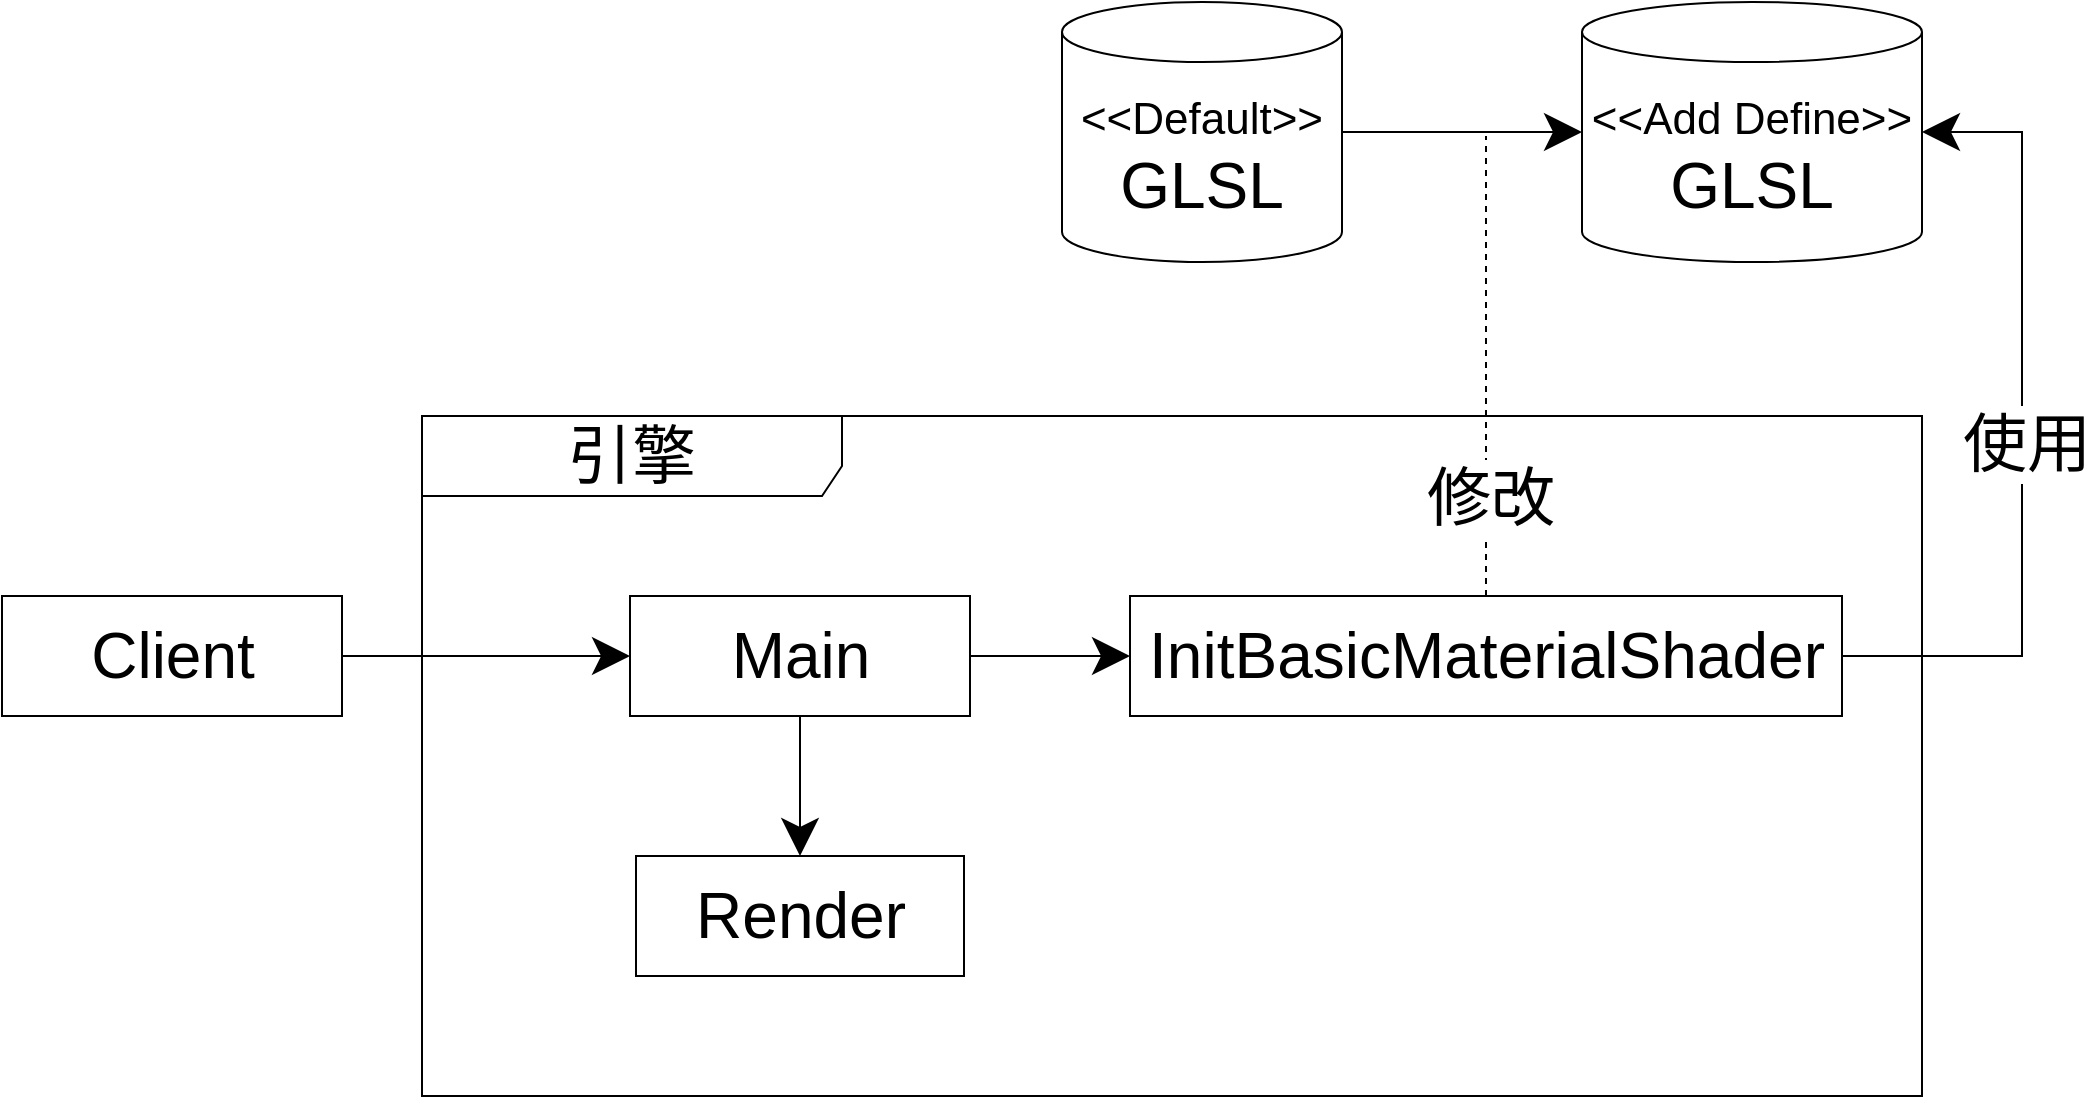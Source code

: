 <mxfile version="14.6.13" type="device"><diagram id="aFtpn4q2CuxT0qsXSHBK" name="第 1 页"><mxGraphModel dx="1580" dy="1217" grid="1" gridSize="10" guides="1" tooltips="1" connect="1" arrows="1" fold="1" page="1" pageScale="1" pageWidth="827" pageHeight="1169" math="0" shadow="0"><root><mxCell id="0"/><mxCell id="1" parent="0"/><mxCell id="fDbQfsbFCh6529b2uhR8-13" value="&lt;font style=&quot;font-size: 32px&quot;&gt;引擎&lt;/font&gt;" style="shape=umlFrame;whiteSpace=wrap;html=1;width=210;height=40;fontSize=32;" vertex="1" parent="1"><mxGeometry x="590" y="900" width="750" height="340" as="geometry"/></mxCell><mxCell id="fDbQfsbFCh6529b2uhR8-1" value="" style="edgeStyle=orthogonalEdgeStyle;rounded=0;orthogonalLoop=1;jettySize=auto;html=1;startSize=16;endSize=16;exitX=1;exitY=0.5;exitDx=0;exitDy=0;" edge="1" source="fDbQfsbFCh6529b2uhR8-2" parent="1"><mxGeometry relative="1" as="geometry"><mxPoint x="694" y="1020" as="targetPoint"/><mxPoint x="614" y="1020" as="sourcePoint"/></mxGeometry></mxCell><mxCell id="fDbQfsbFCh6529b2uhR8-2" value="Client" style="html=1;fontSize=32;" vertex="1" parent="1"><mxGeometry x="380" y="990.0" width="170" height="60" as="geometry"/></mxCell><mxCell id="fDbQfsbFCh6529b2uhR8-14" style="edgeStyle=orthogonalEdgeStyle;rounded=0;orthogonalLoop=1;jettySize=auto;html=1;entryX=0;entryY=0.5;entryDx=0;entryDy=0;entryPerimeter=0;endSize=16;startSize=16;" edge="1" parent="1" source="fDbQfsbFCh6529b2uhR8-5" target="fDbQfsbFCh6529b2uhR8-7"><mxGeometry relative="1" as="geometry"/></mxCell><mxCell id="fDbQfsbFCh6529b2uhR8-5" value="&lt;font&gt;&lt;font style=&quot;font-size: 22px&quot;&gt;&amp;lt;&amp;lt;Default&amp;gt;&amp;gt;&lt;/font&gt;&lt;br&gt;&lt;span style=&quot;font-size: 32px&quot;&gt;GLSL&lt;/span&gt;&lt;/font&gt;" style="shape=cylinder3;whiteSpace=wrap;html=1;boundedLbl=1;backgroundOutline=1;size=15;" vertex="1" parent="1"><mxGeometry x="910" y="693" width="140" height="130" as="geometry"/></mxCell><mxCell id="fDbQfsbFCh6529b2uhR8-7" value="&lt;font&gt;&lt;font style=&quot;font-size: 22px&quot;&gt;&amp;lt;&amp;lt;Add Define&amp;gt;&amp;gt;&lt;/font&gt;&lt;br&gt;&lt;span style=&quot;font-size: 32px&quot;&gt;GLSL&lt;/span&gt;&lt;/font&gt;" style="shape=cylinder3;whiteSpace=wrap;html=1;boundedLbl=1;backgroundOutline=1;size=15;" vertex="1" parent="1"><mxGeometry x="1170" y="693" width="170" height="130" as="geometry"/></mxCell><mxCell id="fDbQfsbFCh6529b2uhR8-8" value="" style="edgeStyle=orthogonalEdgeStyle;rounded=0;orthogonalLoop=1;jettySize=auto;html=1;endSize=16;startSize=16;" edge="1" parent="1" source="fDbQfsbFCh6529b2uhR8-10" target="fDbQfsbFCh6529b2uhR8-11"><mxGeometry relative="1" as="geometry"/></mxCell><mxCell id="fDbQfsbFCh6529b2uhR8-9" value="" style="edgeStyle=orthogonalEdgeStyle;rounded=0;orthogonalLoop=1;jettySize=auto;html=1;endSize=16;startSize=16;" edge="1" parent="1" source="fDbQfsbFCh6529b2uhR8-10" target="fDbQfsbFCh6529b2uhR8-12"><mxGeometry relative="1" as="geometry"/></mxCell><mxCell id="fDbQfsbFCh6529b2uhR8-10" value="Main" style="html=1;fontSize=32;" vertex="1" parent="1"><mxGeometry x="694" y="990.0" width="170" height="60" as="geometry"/></mxCell><mxCell id="fDbQfsbFCh6529b2uhR8-17" style="edgeStyle=orthogonalEdgeStyle;rounded=0;orthogonalLoop=1;jettySize=auto;html=1;startSize=16;endSize=16;dashed=1;endArrow=none;endFill=0;" edge="1" parent="1" source="fDbQfsbFCh6529b2uhR8-11"><mxGeometry relative="1" as="geometry"><mxPoint x="1122" y="760" as="targetPoint"/></mxGeometry></mxCell><mxCell id="fDbQfsbFCh6529b2uhR8-18" value="&lt;span style=&quot;font-size: 32px&quot;&gt;修改&lt;/span&gt;" style="edgeLabel;html=1;align=center;verticalAlign=middle;resizable=0;points=[];" vertex="1" connectable="0" parent="fDbQfsbFCh6529b2uhR8-17"><mxGeometry x="0.266" y="-1" relative="1" as="geometry"><mxPoint y="96" as="offset"/></mxGeometry></mxCell><mxCell id="fDbQfsbFCh6529b2uhR8-19" style="edgeStyle=orthogonalEdgeStyle;rounded=0;orthogonalLoop=1;jettySize=auto;html=1;entryX=1;entryY=0.5;entryDx=0;entryDy=0;entryPerimeter=0;endArrow=classic;endFill=1;startSize=16;endSize=16;exitX=1;exitY=0.5;exitDx=0;exitDy=0;" edge="1" parent="1" source="fDbQfsbFCh6529b2uhR8-11" target="fDbQfsbFCh6529b2uhR8-7"><mxGeometry relative="1" as="geometry"><Array as="points"><mxPoint x="1390" y="1020"/><mxPoint x="1390" y="758"/></Array></mxGeometry></mxCell><mxCell id="fDbQfsbFCh6529b2uhR8-20" value="&lt;font style=&quot;font-size: 32px&quot;&gt;使用&lt;/font&gt;" style="edgeLabel;html=1;align=center;verticalAlign=middle;resizable=0;points=[];" vertex="1" connectable="0" parent="fDbQfsbFCh6529b2uhR8-19"><mxGeometry x="-0.022" y="-2" relative="1" as="geometry"><mxPoint as="offset"/></mxGeometry></mxCell><mxCell id="fDbQfsbFCh6529b2uhR8-11" value="InitBasicMaterialShader" style="html=1;fontSize=32;" vertex="1" parent="1"><mxGeometry x="944" y="990" width="356" height="60" as="geometry"/></mxCell><mxCell id="fDbQfsbFCh6529b2uhR8-12" value="Render" style="html=1;fontSize=32;" vertex="1" parent="1"><mxGeometry x="697" y="1120" width="164" height="60" as="geometry"/></mxCell></root></mxGraphModel></diagram></mxfile>